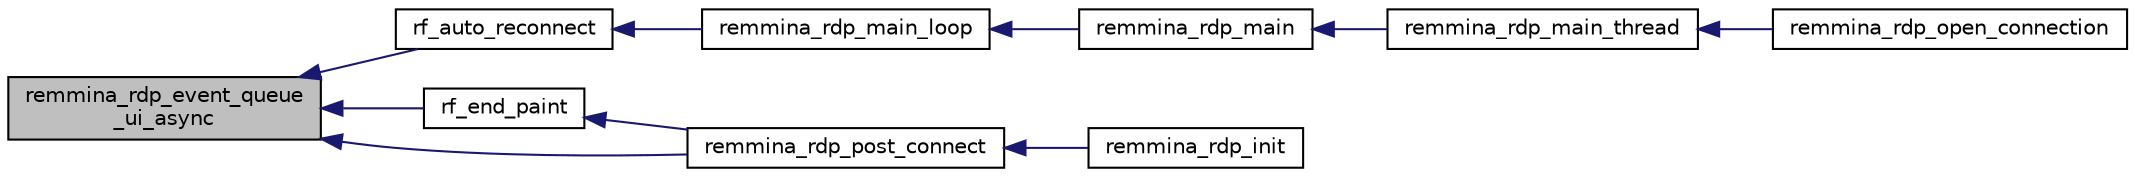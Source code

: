 digraph "remmina_rdp_event_queue_ui_async"
{
  edge [fontname="Helvetica",fontsize="10",labelfontname="Helvetica",labelfontsize="10"];
  node [fontname="Helvetica",fontsize="10",shape=record];
  rankdir="LR";
  Node577 [label="remmina_rdp_event_queue\l_ui_async",height=0.2,width=0.4,color="black", fillcolor="grey75", style="filled", fontcolor="black"];
  Node577 -> Node578 [dir="back",color="midnightblue",fontsize="10",style="solid",fontname="Helvetica"];
  Node578 [label="rf_auto_reconnect",height=0.2,width=0.4,color="black", fillcolor="white", style="filled",URL="$rdp__plugin_8c.html#a6dc42bd40842f63939e962828c19cfc7"];
  Node578 -> Node579 [dir="back",color="midnightblue",fontsize="10",style="solid",fontname="Helvetica"];
  Node579 [label="remmina_rdp_main_loop",height=0.2,width=0.4,color="black", fillcolor="white", style="filled",URL="$rdp__plugin_8c.html#adb2d2f801618ad1e5ff14b4ebf2a9eb9"];
  Node579 -> Node580 [dir="back",color="midnightblue",fontsize="10",style="solid",fontname="Helvetica"];
  Node580 [label="remmina_rdp_main",height=0.2,width=0.4,color="black", fillcolor="white", style="filled",URL="$rdp__plugin_8c.html#a12e0199d082d510648cb27168486f4e0"];
  Node580 -> Node581 [dir="back",color="midnightblue",fontsize="10",style="solid",fontname="Helvetica"];
  Node581 [label="remmina_rdp_main_thread",height=0.2,width=0.4,color="black", fillcolor="white", style="filled",URL="$rdp__plugin_8c.html#a3b62e33da1cb6cfa69c44f565ad53c54"];
  Node581 -> Node582 [dir="back",color="midnightblue",fontsize="10",style="solid",fontname="Helvetica"];
  Node582 [label="remmina_rdp_open_connection",height=0.2,width=0.4,color="black", fillcolor="white", style="filled",URL="$rdp__plugin_8c.html#a5f88cb338f10185c43bfc7d711dddee5"];
  Node577 -> Node583 [dir="back",color="midnightblue",fontsize="10",style="solid",fontname="Helvetica"];
  Node583 [label="rf_end_paint",height=0.2,width=0.4,color="black", fillcolor="white", style="filled",URL="$rdp__plugin_8c.html#ab5b2b1181588e07e68c083c9539fa84f"];
  Node583 -> Node584 [dir="back",color="midnightblue",fontsize="10",style="solid",fontname="Helvetica"];
  Node584 [label="remmina_rdp_post_connect",height=0.2,width=0.4,color="black", fillcolor="white", style="filled",URL="$rdp__plugin_8c.html#ac8d1ec82167ad20b7634ed545d4badbc"];
  Node584 -> Node585 [dir="back",color="midnightblue",fontsize="10",style="solid",fontname="Helvetica"];
  Node585 [label="remmina_rdp_init",height=0.2,width=0.4,color="black", fillcolor="white", style="filled",URL="$rdp__plugin_8c.html#a6dd204e4f7a63fdcdfb6cd3066cbf309"];
  Node577 -> Node584 [dir="back",color="midnightblue",fontsize="10",style="solid",fontname="Helvetica"];
}
